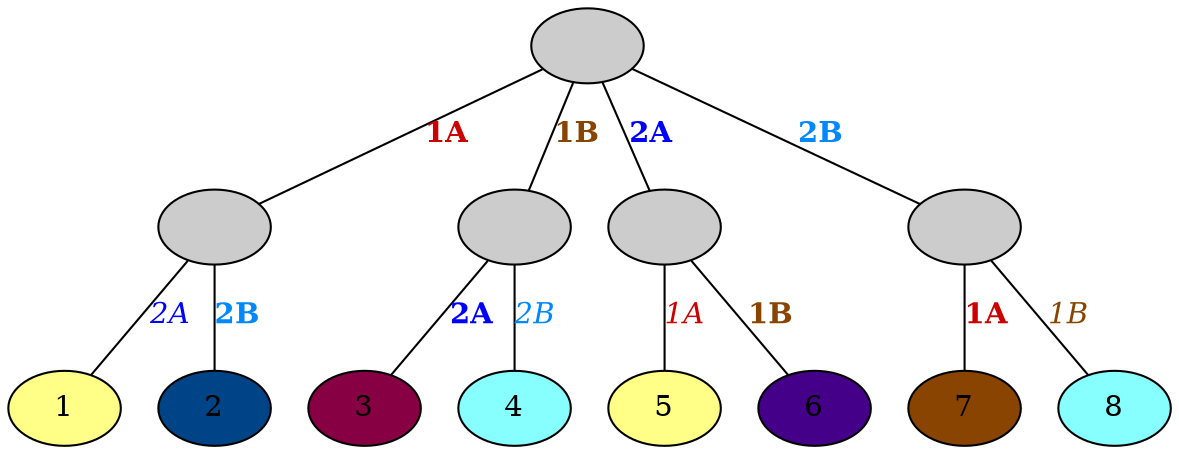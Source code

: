 graph htmdpor {
	// root -- first1 [label = "1A"];
	//   first1 -- second1a [label = "1B"];
	//     second1a -- third2a [label = "2A"];
	//       third2a -- fourth2a [label = "2B"];
	//   first1 -- second2a [label = "2A"];
	//     second2a -- third1b [label = "1B"];
	//       third1b -- fourth2b [label = "2B"];
	//     second2a -- third2b [label = "2B"];
	//       third1b -- fourth1b [label = "1B"];
	// root -- first2 [label = "2A"];

	root          [style = "filled" fillcolor="#cccccc" label = ""];
	// foo nobes
	first1txn     [style = "filled" fillcolor="#cccccc" label = ""];
	second1txna   [style = "filled" fillcolor="#ffff88" label = "5"];
	second1txnb   [style = "filled" fillcolor="#884400" label = "7"];
	// abort nobes: 1
	first1abort   [style = "filled" fillcolor="#cccccc" label = ""];
	second1aborta [style = "filled" fillcolor="#440088" label = "6"];
	second1abortb [style = "filled" fillcolor="#88ffff" label = "8"];
	// bar nobes
	second2txna   [style = "filled" fillcolor="#ffff88" label = "1"];
	second2txnb   [style = "filled" fillcolor="#880044" label = "3"];
	first2txn     [style = "filled" fillcolor="#cccccc" label = ""];
	// abort nobes: 2
	second2aborta [style = "filled" fillcolor="#004488" label = "2"];
	second2abortb [style = "filled" fillcolor="#88ffff" label = "4"];
	first2abort   [style = "filled" fillcolor="#cccccc" label = ""];

	root -- first1txn              [fontcolor="#cc0000" label = <<B>1A</B>>]
	  first1txn -- second2txna     [fontcolor="#0000ff" label = <<I>2A</I>>]
	  first1txn -- second2aborta   [fontcolor="#0088ff" label = <<B>2B</B>>]
	root -- first1abort            [fontcolor="#884400" label = <<B>1B</B>>]
	  first1abort -- second2txnb   [fontcolor="#0000ff" label = <<B>2A</B>>]
	  first1abort -- second2abortb [fontcolor="#0088ff" label = <<I>2B</I>>]
	root -- first2txn              [fontcolor="#0000ff" label = <<B>2A</B>>]
	  first2txn -- second1txna     [fontcolor="#cc0000" label = <<I>1A</I>>]
	  first2txn -- second1aborta   [fontcolor="#884400" label = <<B>1B</B>>]
	root -- first2abort            [fontcolor="#0088ff" label = <<B>2B</B>>]
	  first2abort -- second1txnb   [fontcolor="#cc0000" label = <<B>1A</B>>]
	  first2abort -- second1abortb [fontcolor="#884400" label = <<I>1B</I>>]

	// ranksep=0.5;
	// a[fontsize=16 label = "NORTH SHORE" fontname = "OldNewspaperTypes" ordering = "out" ]
	// b[fontsize=16 label = "EAST END" fontname = "OldNewspaperTypes" ordering = "out" ]
	// c[fontsize=16 label = "SOVTH SIDE" fontname = "OldNewspaperTypes" ]
	// //a -- b; // 32nd

	// a -- c [fontsize=13 weight = 3 fontname = "OldNewspaperTypes" label = "MKR"]; // mckees rocks
	// a -- c [fontsize=13 weight = 1 fontname = "OldNewspaperTypes" label = "WE"]; // west end

	// a -- b [fontsize=13 fontname = "OldNewspaperTypes" label = "FtD"]; // ft pitt
	// a -- b [fontsize=13 fontname = "OldNewspaperTypes" label = "RoC"]; // the other twin
	// a -- b [fontsize=13 fontname = "OldNewspaperTypes" label = "AW"]; // clemente
	// a -- b [fontsize=13 fontname = "OldNewspaperTypes" label = "RaC"]; // carson
	// a -- b [fontsize=13 fontname = "OldNewspaperTypes" label = "16"]; // 16th

	// a -- b [fontsize=13 fontname = "OldNewspaperTypes" label = "40"]; // 40th st
	// a -- b [fontsize=13 fontname = "OldNewspaperTypes" label = "62"]; // 5xth st
	// a -- b [fontsize=13 fontname = "OldNewspaperTypes" label = "HP"]; // highland

	// c -- b [fontsize=13 fontname = "OldNewspaperTypes" label = "FtP"]; // ft duquesne
	// c -- b [fontsize=13 fontname = "OldNewspaperTypes" label = "SF"]; // smithfield
	// c -- b [fontsize=13 fontname = "OldNewspaperTypes" label = "10"]; // 10th st
	// c -- b [fontsize=13 fontname = "OldNewspaperTypes" label = "Lib"]; // libiberty
	// c -- b [fontsize=13 fontname = "OldNewspaperTypes" label = "BH"]; // birmingham
	// c -- b [fontsize=13 fontname = "OldNewspaperTypes" label = "HMS"]; // hot metal saint
	// c -- b [fontsize=13 fontname = "OldNewspaperTypes" label = "GF"]; // greenfield
	// c -- b [fontsize=13 fontname = "OldNewspaperTypes" label = "HSG"]; // homestead

	// { rank=min; a }
	// { rank=max; c }
}


